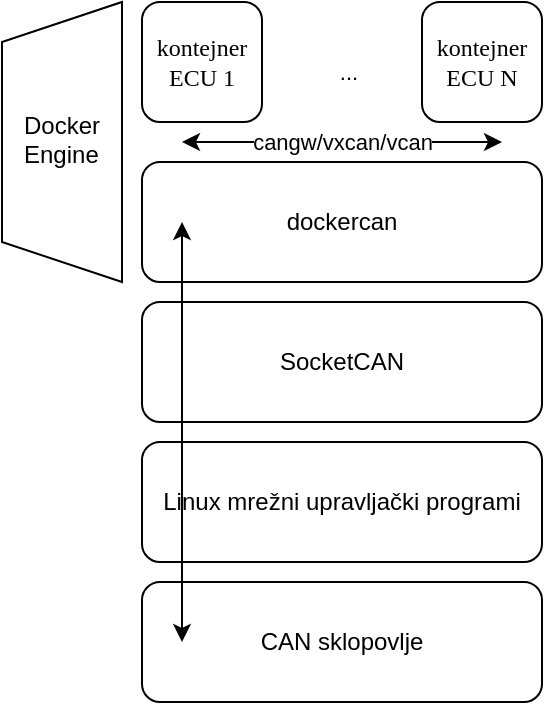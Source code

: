 <mxfile version="24.6.2" type="device">
  <diagram name="Page-1" id="0jvEjIKn4cATo-gFUWBm">
    <mxGraphModel dx="975" dy="516" grid="1" gridSize="10" guides="1" tooltips="1" connect="1" arrows="1" fold="1" page="1" pageScale="1" pageWidth="850" pageHeight="1100" math="0" shadow="0">
      <root>
        <mxCell id="0" />
        <mxCell id="1" parent="0" />
        <mxCell id="bIEs7Yky1QCvDbnEG0mA-1" value="dockercan" style="rounded=1;whiteSpace=wrap;html=1;fillColor=none;" vertex="1" parent="1">
          <mxGeometry x="360" y="340" width="200" height="60" as="geometry" />
        </mxCell>
        <mxCell id="bIEs7Yky1QCvDbnEG0mA-2" value="SocketCAN" style="rounded=1;whiteSpace=wrap;html=1;fillColor=none;" vertex="1" parent="1">
          <mxGeometry x="360" y="410" width="200" height="60" as="geometry" />
        </mxCell>
        <mxCell id="bIEs7Yky1QCvDbnEG0mA-5" value="&lt;div&gt;kontejner&lt;br&gt;&lt;/div&gt;&lt;div&gt;ECU 1&lt;/div&gt;" style="rounded=1;whiteSpace=wrap;html=1;pointerEvents=0;strokeColor=default;align=center;verticalAlign=middle;fontFamily=Times New Roman;fontSize=12;fontColor=default;fillColor=none;container=0;" vertex="1" parent="1">
          <mxGeometry x="360" y="260" width="60" height="60" as="geometry" />
        </mxCell>
        <mxCell id="bIEs7Yky1QCvDbnEG0mA-6" value="&lt;div&gt;kontejner&lt;br&gt;&lt;/div&gt;&lt;div&gt;ECU N&lt;/div&gt;" style="rounded=1;whiteSpace=wrap;html=1;pointerEvents=0;strokeColor=default;align=center;verticalAlign=middle;fontFamily=Times New Roman;fontSize=12;fontColor=default;fillColor=none;container=0;" vertex="1" parent="1">
          <mxGeometry x="500" y="260" width="60" height="60" as="geometry" />
        </mxCell>
        <mxCell id="bIEs7Yky1QCvDbnEG0mA-11" value="Linux mrežni upravljački programi" style="rounded=1;whiteSpace=wrap;html=1;fillColor=none;" vertex="1" parent="1">
          <mxGeometry x="360" y="480" width="200" height="60" as="geometry" />
        </mxCell>
        <mxCell id="bIEs7Yky1QCvDbnEG0mA-12" value="CAN sklopovlje" style="rounded=1;whiteSpace=wrap;html=1;fillColor=none;" vertex="1" parent="1">
          <mxGeometry x="360" y="550" width="200" height="60" as="geometry" />
        </mxCell>
        <mxCell id="bIEs7Yky1QCvDbnEG0mA-13" value="" style="endArrow=classic;html=1;rounded=0;entryX=0;entryY=0.5;entryDx=0;entryDy=0;strokeColor=none;" edge="1" parent="1" target="bIEs7Yky1QCvDbnEG0mA-6">
          <mxGeometry width="50" height="50" relative="1" as="geometry">
            <mxPoint x="420" y="300" as="sourcePoint" />
            <mxPoint x="470" y="250" as="targetPoint" />
          </mxGeometry>
        </mxCell>
        <mxCell id="bIEs7Yky1QCvDbnEG0mA-14" value="..." style="edgeLabel;html=1;align=center;verticalAlign=middle;resizable=0;points=[];" vertex="1" connectable="0" parent="bIEs7Yky1QCvDbnEG0mA-13">
          <mxGeometry x="0.073" relative="1" as="geometry">
            <mxPoint as="offset" />
          </mxGeometry>
        </mxCell>
        <mxCell id="bIEs7Yky1QCvDbnEG0mA-16" value="" style="endArrow=classic;startArrow=classic;html=1;rounded=0;exitX=0.15;exitY=0.5;exitDx=0;exitDy=0;exitPerimeter=0;" edge="1" parent="1">
          <mxGeometry width="50" height="50" relative="1" as="geometry">
            <mxPoint x="380" y="580" as="sourcePoint" />
            <mxPoint x="380" y="370" as="targetPoint" />
          </mxGeometry>
        </mxCell>
        <mxCell id="bIEs7Yky1QCvDbnEG0mA-18" value="cangw/vxcan/vcan" style="endArrow=classic;startArrow=classic;html=1;rounded=0;" edge="1" parent="1">
          <mxGeometry width="50" height="50" relative="1" as="geometry">
            <mxPoint x="540" y="330" as="sourcePoint" />
            <mxPoint x="380" y="330" as="targetPoint" />
          </mxGeometry>
        </mxCell>
        <mxCell id="bIEs7Yky1QCvDbnEG0mA-20" value="&lt;div&gt;Docker&lt;/div&gt;&lt;div&gt;Engine&lt;br&gt;&lt;/div&gt;" style="shape=trapezoid;perimeter=trapezoidPerimeter;whiteSpace=wrap;html=1;fixedSize=1;rotation=-90;horizontal=1;textDirection=vertical-rl;" vertex="1" parent="1">
          <mxGeometry x="250" y="300" width="140" height="60" as="geometry" />
        </mxCell>
      </root>
    </mxGraphModel>
  </diagram>
</mxfile>

